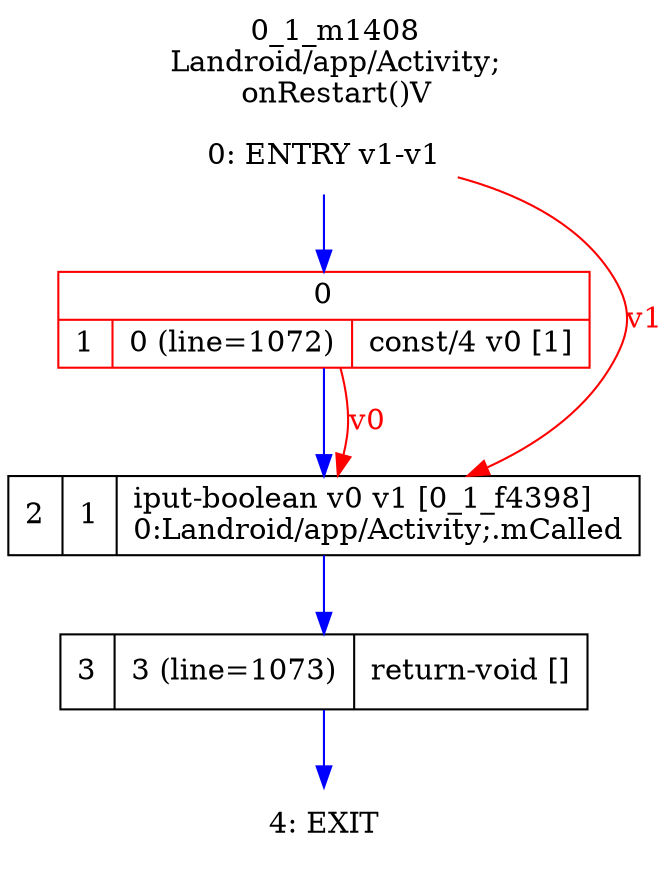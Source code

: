 digraph G {
rankdir=UD;
labelloc=t;
label="0_1_m1408\nLandroid/app/Activity;
onRestart()V";
0[label="0: ENTRY v1-v1",shape=plaintext];
1[label="{0|{1|0 (line=1072)|const/4 v0 [1]\l}}",shape=record, color=red];
2[label="2|1|iput-boolean v0 v1 [0_1_f4398]\l0:Landroid/app/Activity;.mCalled\l",shape=record];
3[label="3|3 (line=1073)|return-void []\l",shape=record];
4[label="4: EXIT",shape=plaintext];
0->1 [color=blue, fontcolor=blue,weight=100, taillabel=""];
1->2 [color=blue, fontcolor=blue,weight=100, taillabel=""];
2->3 [color=blue, fontcolor=blue,weight=100, taillabel=""];
3->4 [color=blue, fontcolor=blue,weight=100, taillabel=""];
0->2 [color=red, fontcolor=red, label="v1"];
1->2 [color=red, fontcolor=red, label="v0"];
}
